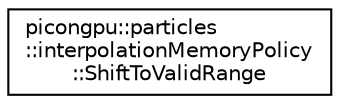 digraph "Graphical Class Hierarchy"
{
 // LATEX_PDF_SIZE
  edge [fontname="Helvetica",fontsize="10",labelfontname="Helvetica",labelfontsize="10"];
  node [fontname="Helvetica",fontsize="10",shape=record];
  rankdir="LR";
  Node0 [label="picongpu::particles\l::interpolationMemoryPolicy\l::ShiftToValidRange",height=0.2,width=0.4,color="black", fillcolor="white", style="filled",URL="$structpicongpu_1_1particles_1_1interpolation_memory_policy_1_1_shift_to_valid_range.html",tooltip="Shift position to valid range [0,1) and repositions memory accordingly."];
}
